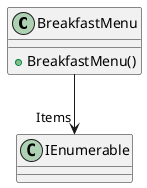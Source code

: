@startuml
class BreakfastMenu {
    + BreakfastMenu()
}
BreakfastMenu --> "Items" IEnumerable
@enduml
